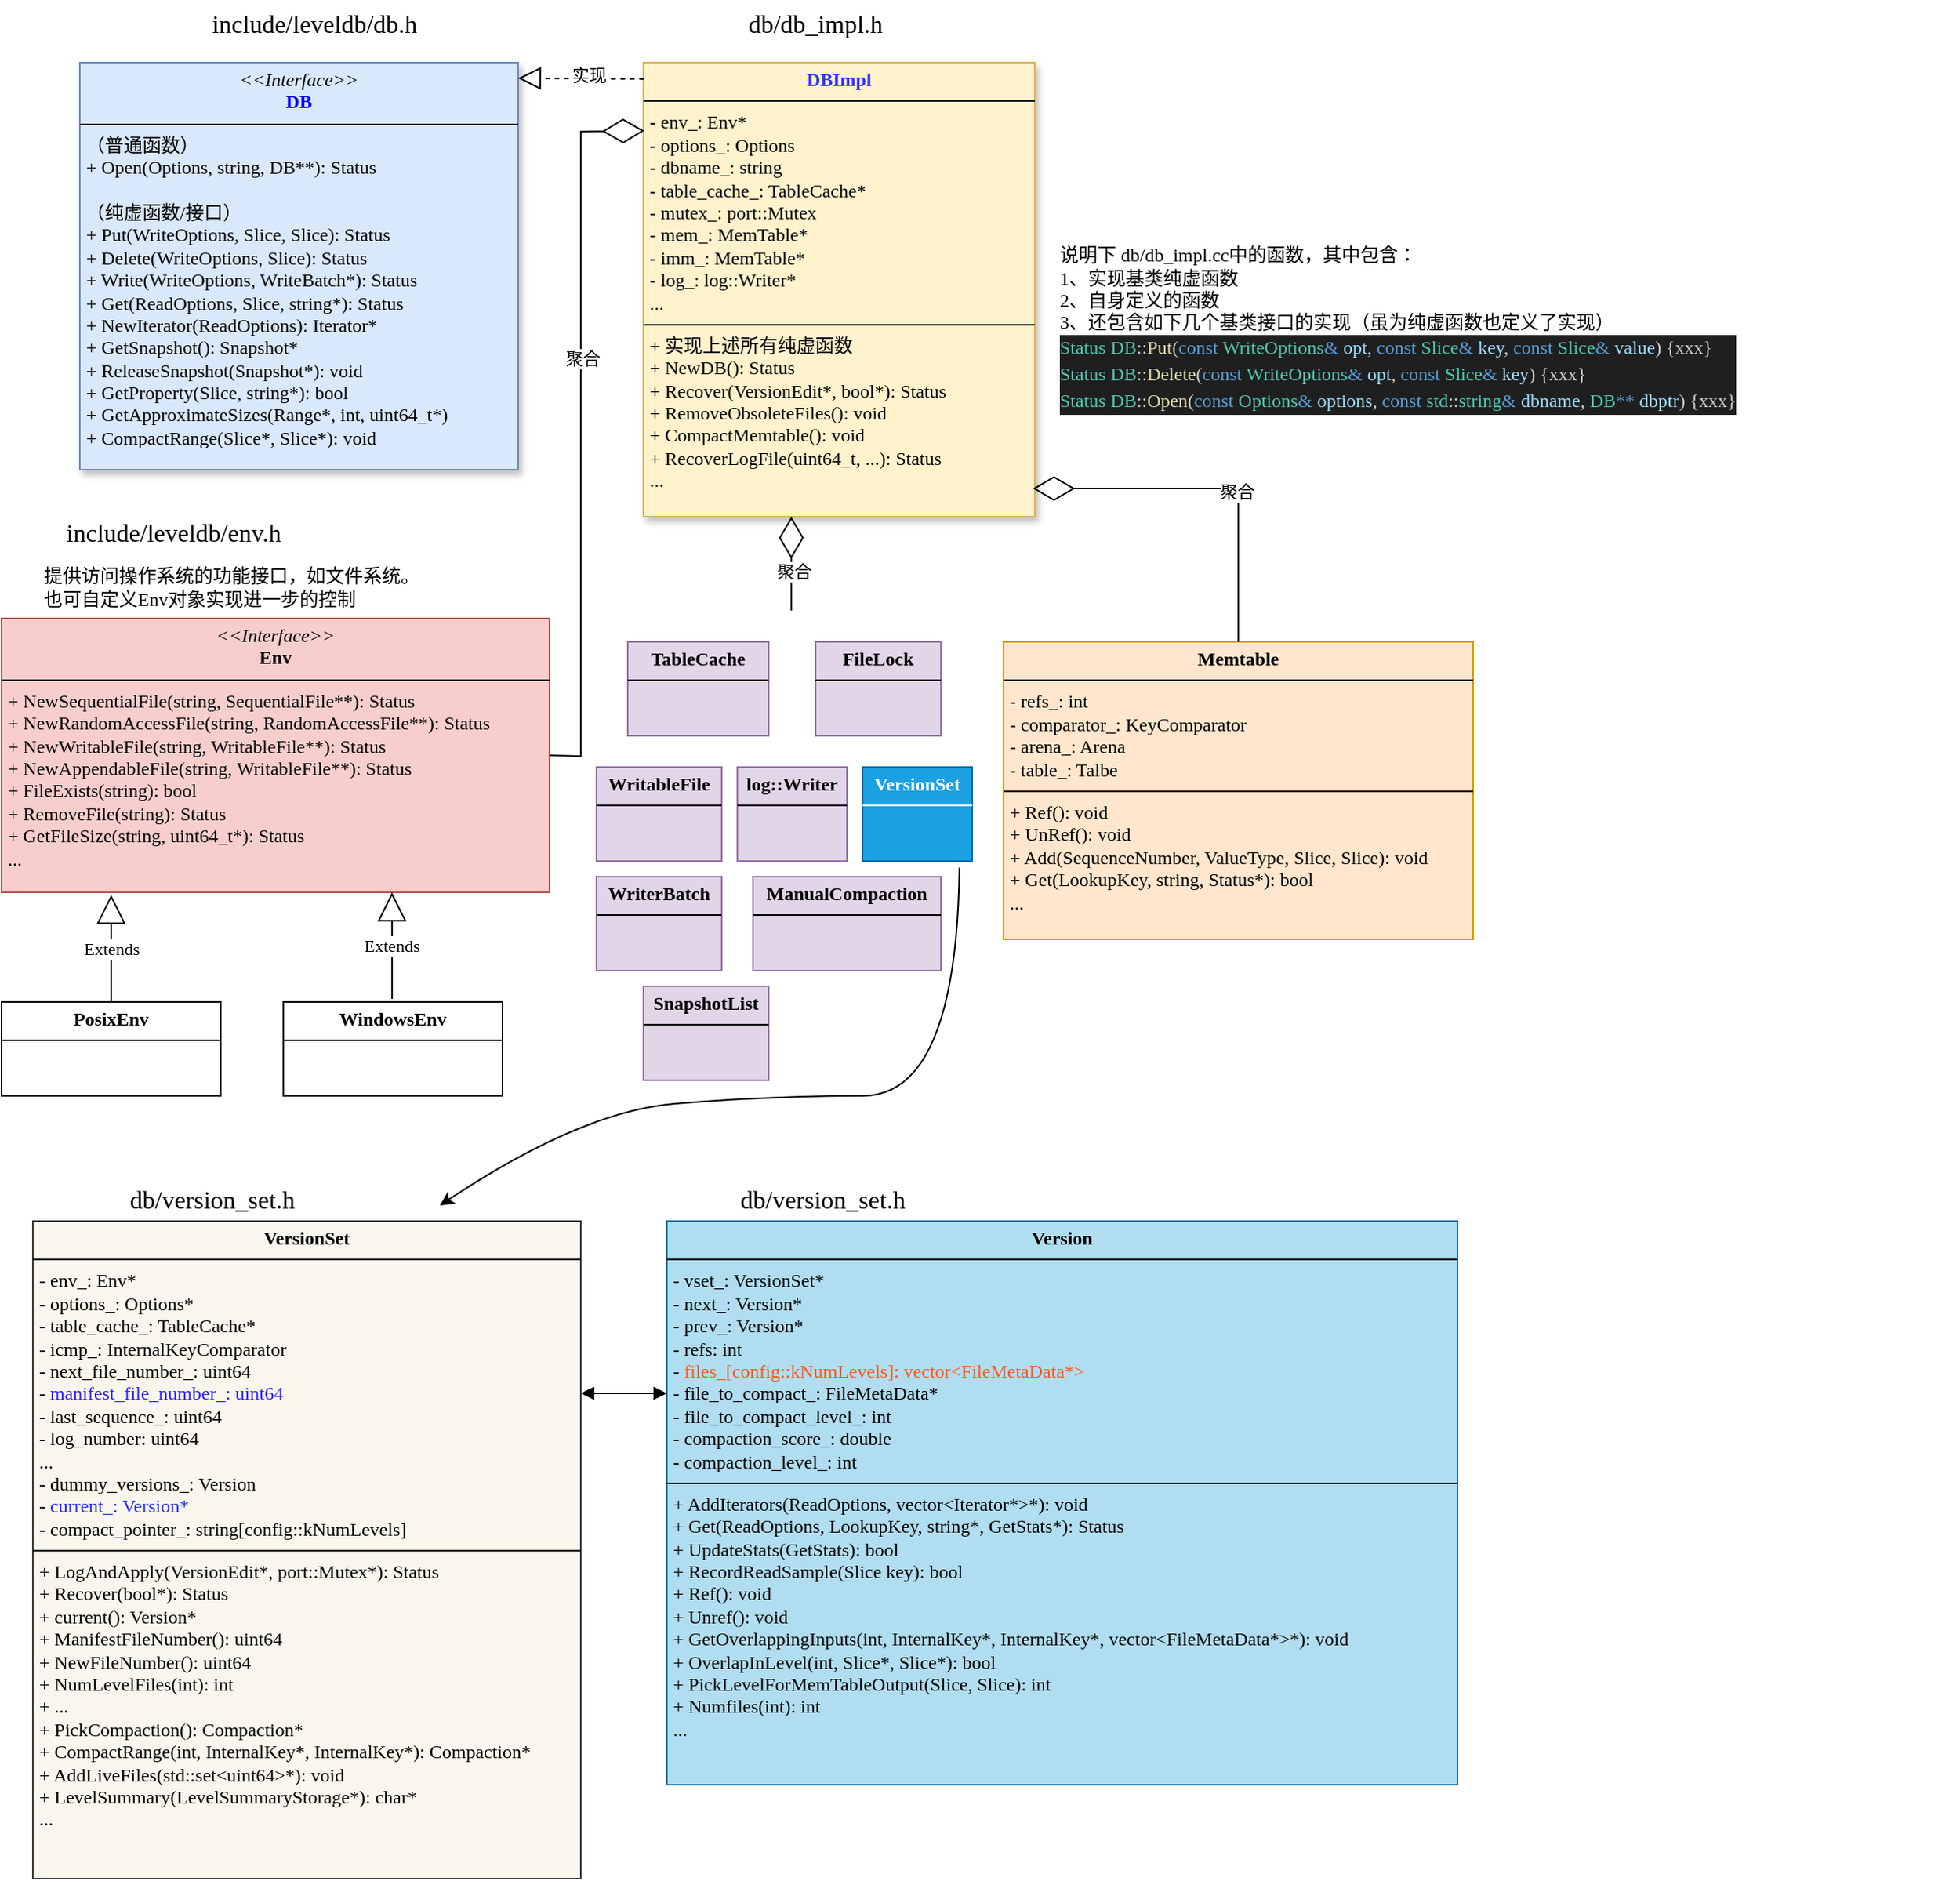 <mxfile version="21.1.2" type="device" pages="2">
  <diagram id="5ZruKXpPlvTqBJEBqCR5" name="类图">
    <mxGraphModel dx="993" dy="626" grid="1" gridSize="10" guides="1" tooltips="1" connect="1" arrows="1" fold="1" page="1" pageScale="1" pageWidth="827" pageHeight="1169" math="0" shadow="0">
      <root>
        <mxCell id="0" />
        <mxCell id="1" parent="0" />
        <mxCell id="ZAFrgoKh-T77m-U7ydel-9" value="&lt;p style=&quot;margin: 4px 0px 0px; text-align: center; line-height: 120%;&quot;&gt;&lt;i&gt;&amp;lt;&amp;lt;Interface&amp;gt;&amp;gt;&lt;/i&gt;&lt;br&gt;&lt;b&gt;&lt;font color=&quot;#0000ff&quot;&gt;DB&lt;/font&gt;&lt;/b&gt;&lt;/p&gt;&lt;hr style=&quot;border-style: solid; line-height: 120%;&quot; size=&quot;1&quot;&gt;&lt;p style=&quot;margin: 0px 0px 0px 4px; line-height: 120%;&quot;&gt;&lt;/p&gt;&lt;p style=&quot;margin: 0px 0px 0px 4px; line-height: 120%;&quot;&gt;（普通函数）&lt;/p&gt;&lt;p style=&quot;margin: 0px 0px 0px 4px; line-height: 120%;&quot;&gt;+ Open(Options, string, DB**): Status&lt;br&gt;&lt;br&gt;&lt;/p&gt;&lt;p style=&quot;margin: 0px 0px 0px 4px; line-height: 120%;&quot;&gt;（纯虚函数/接口）&lt;/p&gt;&lt;p style=&quot;margin: 0px 0px 0px 4px; line-height: 120%;&quot;&gt;+ Put(WriteOptions, Slice, Slice): Status&lt;/p&gt;&lt;p style=&quot;margin: 0px 0px 0px 4px; line-height: 120%;&quot;&gt;+ Delete(WriteOptions, Slice): Status&lt;/p&gt;&lt;p style=&quot;margin: 0px 0px 0px 4px; line-height: 120%;&quot;&gt;+ Write(WriteOptions, WriteBatch*): Status&lt;/p&gt;&lt;p style=&quot;margin: 0px 0px 0px 4px; line-height: 120%;&quot;&gt;+ Get(ReadOptions, Slice, string*): Status&lt;/p&gt;&lt;p style=&quot;margin: 0px 0px 0px 4px; line-height: 120%;&quot;&gt;+ NewIterator(ReadOptions): Iterator*&lt;/p&gt;&lt;p style=&quot;margin: 0px 0px 0px 4px; line-height: 120%;&quot;&gt;+ GetSnapshot(): Snapshot*&lt;/p&gt;&lt;p style=&quot;margin: 0px 0px 0px 4px; line-height: 120%;&quot;&gt;+ ReleaseSnapshot(Snapshot*): void&lt;/p&gt;&lt;p style=&quot;margin: 0px 0px 0px 4px; line-height: 120%;&quot;&gt;+ GetProperty(Slice, string*): bool&lt;/p&gt;&lt;p style=&quot;margin: 0px 0px 0px 4px; line-height: 120%;&quot;&gt;+ GetApproximateSizes(Range*, int, uint64_t*)&lt;/p&gt;&lt;p style=&quot;margin: 0px 0px 0px 4px; line-height: 120%;&quot;&gt;+ CompactRange(Slice*, Slice*): void&lt;/p&gt;&lt;p style=&quot;margin: 0px 0px 0px 4px; line-height: 120%;&quot;&gt;&lt;br&gt;&lt;/p&gt;" style="verticalAlign=top;align=left;overflow=fill;html=1;hachureGap=4;fontFamily=Comic Sans MS;fillColor=#dae8fc;strokeColor=#6c8ebf;rounded=0;glass=0;shadow=1;labelBackgroundColor=none;labelBorderColor=none;whiteSpace=wrap;spacingTop=0;spacingBottom=0;" parent="1" vertex="1">
          <mxGeometry x="130" y="90" width="280" height="260" as="geometry" />
        </mxCell>
        <mxCell id="ZAFrgoKh-T77m-U7ydel-17" value="include/leveldb/db.h" style="text;strokeColor=none;align=center;fillColor=none;html=1;verticalAlign=middle;whiteSpace=wrap;rounded=0;fontSize=16;fontFamily=Comic Sans MS;" parent="1" vertex="1">
          <mxGeometry x="190" y="50" width="180" height="30" as="geometry" />
        </mxCell>
        <mxCell id="ZAFrgoKh-T77m-U7ydel-22" value="&lt;p style=&quot;margin:0px;margin-top:4px;text-align:center;&quot;&gt;&lt;b&gt;&lt;font color=&quot;#3333ff&quot;&gt;DBImpl&lt;/font&gt;&lt;/b&gt;&lt;/p&gt;&lt;hr style=&quot;border-style:solid;&quot; size=&quot;1&quot;&gt;&lt;p style=&quot;margin:0px;margin-left:4px;&quot;&gt;- env_: Env*&lt;/p&gt;&lt;p style=&quot;margin:0px;margin-left:4px;&quot;&gt;- options_: Options&lt;br&gt;&lt;/p&gt;&lt;p style=&quot;margin:0px;margin-left:4px;&quot;&gt;- dbname_: string&lt;/p&gt;&lt;p style=&quot;margin:0px;margin-left:4px;&quot;&gt;- table_cache_: TableCache*&lt;/p&gt;&lt;p style=&quot;margin:0px;margin-left:4px;&quot;&gt;- mutex_: port::Mutex&lt;/p&gt;&lt;p style=&quot;margin:0px;margin-left:4px;&quot;&gt;- mem_: MemTable*&lt;/p&gt;&lt;p style=&quot;margin:0px;margin-left:4px;&quot;&gt;- imm_: MemTable*&lt;/p&gt;&lt;p style=&quot;margin:0px;margin-left:4px;&quot;&gt;- log_: log::Writer*&lt;/p&gt;&lt;p style=&quot;margin:0px;margin-left:4px;&quot;&gt;...&lt;/p&gt;&lt;hr style=&quot;border-style:solid;&quot; size=&quot;1&quot;&gt;&lt;p style=&quot;margin:0px;margin-left:4px;&quot;&gt;+ 实现上述所有纯虚函数&lt;/p&gt;&lt;p style=&quot;margin:0px;margin-left:4px;&quot;&gt;+ NewDB(): Status&lt;/p&gt;&lt;p style=&quot;margin:0px;margin-left:4px;&quot;&gt;+ Recover(VersionEdit*, bool*): Status&lt;/p&gt;&lt;p style=&quot;margin:0px;margin-left:4px;&quot;&gt;+ RemoveObsoleteFiles(): void&lt;/p&gt;&lt;p style=&quot;margin:0px;margin-left:4px;&quot;&gt;+ CompactMemtable(): void&lt;/p&gt;&lt;p style=&quot;margin:0px;margin-left:4px;&quot;&gt;+ RecoverLogFile(uint64_t, ...): Status&lt;/p&gt;&lt;p style=&quot;margin:0px;margin-left:4px;&quot;&gt;...&lt;/p&gt;" style="verticalAlign=top;align=left;overflow=fill;html=1;whiteSpace=wrap;fontFamily=Comic Sans MS;fillColor=#fff2cc;strokeColor=#d6b656;shadow=1;gradientColor=none;" parent="1" vertex="1">
          <mxGeometry x="490" y="90" width="250" height="290" as="geometry" />
        </mxCell>
        <mxCell id="ZAFrgoKh-T77m-U7ydel-25" value="db/db_impl.h" style="text;strokeColor=none;align=center;fillColor=none;html=1;verticalAlign=middle;whiteSpace=wrap;rounded=0;fontSize=16;fontFamily=Comic Sans MS;" parent="1" vertex="1">
          <mxGeometry x="550" y="50" width="100" height="30" as="geometry" />
        </mxCell>
        <mxCell id="ZAFrgoKh-T77m-U7ydel-26" value="说明下 db/db_impl.cc中的函数，其中包含：&lt;div style=&quot;font-size: 12px;&quot;&gt;1、实现基类纯虚函数&lt;/div&gt;&lt;div style=&quot;font-size: 12px;&quot;&gt;2、自身定义的函数&lt;/div&gt;&lt;div style=&quot;font-size: 12px;&quot;&gt;3、还包含如下几个基类接口的实现（虽为纯虚函数也定义了实现）&lt;br style=&quot;font-size: 12px;&quot;&gt;&lt;div style=&quot;font-size: 12px;&quot;&gt;&lt;div style=&quot;color: rgb(204, 204, 204); background-color: rgb(31, 31, 31); font-size: 12px; line-height: 17px; white-space: pre;&quot;&gt;&lt;span style=&quot;color: rgb(78, 201, 176); font-size: 12px;&quot;&gt;Status&lt;/span&gt; &lt;span style=&quot;color: rgb(78, 201, 176); font-size: 12px;&quot;&gt;DB&lt;/span&gt;::&lt;span style=&quot;color: rgb(220, 220, 170); font-size: 12px;&quot;&gt;Put&lt;/span&gt;(&lt;span style=&quot;color: rgb(86, 156, 214); font-size: 12px;&quot;&gt;const&lt;/span&gt; &lt;span style=&quot;color: rgb(78, 201, 176); font-size: 12px;&quot;&gt;WriteOptions&lt;/span&gt;&lt;span style=&quot;color: rgb(86, 156, 214); font-size: 12px;&quot;&gt;&amp;amp;&lt;/span&gt; &lt;span style=&quot;color: rgb(156, 220, 254); font-size: 12px;&quot;&gt;opt&lt;/span&gt;, &lt;span style=&quot;color: rgb(86, 156, 214); font-size: 12px;&quot;&gt;const&lt;/span&gt; &lt;span style=&quot;color: rgb(78, 201, 176); font-size: 12px;&quot;&gt;Slice&lt;/span&gt;&lt;span style=&quot;color: rgb(86, 156, 214); font-size: 12px;&quot;&gt;&amp;amp;&lt;/span&gt; &lt;span style=&quot;color: rgb(156, 220, 254); font-size: 12px;&quot;&gt;key&lt;/span&gt;, &lt;span style=&quot;color: rgb(86, 156, 214); font-size: 12px;&quot;&gt;const&lt;/span&gt; &lt;span style=&quot;color: rgb(78, 201, 176); font-size: 12px;&quot;&gt;Slice&lt;/span&gt;&lt;span style=&quot;color: rgb(86, 156, 214); font-size: 12px;&quot;&gt;&amp;amp;&lt;/span&gt; &lt;span style=&quot;color: rgb(156, 220, 254); font-size: 12px;&quot;&gt;value&lt;/span&gt;) {xxx}&lt;/div&gt;&lt;/div&gt;&lt;div style=&quot;color: rgb(204, 204, 204); background-color: rgb(31, 31, 31); font-size: 12px; line-height: 17px; white-space: pre;&quot;&gt;&lt;div style=&quot;line-height: 17px; font-size: 12px;&quot;&gt;&lt;span style=&quot;color: rgb(78, 201, 176); font-size: 12px;&quot;&gt;Status&lt;/span&gt; &lt;span style=&quot;color: rgb(78, 201, 176); font-size: 12px;&quot;&gt;DB&lt;/span&gt;::&lt;span style=&quot;color: rgb(220, 220, 170); font-size: 12px;&quot;&gt;Delete&lt;/span&gt;(&lt;span style=&quot;color: rgb(86, 156, 214); font-size: 12px;&quot;&gt;const&lt;/span&gt; &lt;span style=&quot;color: rgb(78, 201, 176); font-size: 12px;&quot;&gt;WriteOptions&lt;/span&gt;&lt;span style=&quot;color: rgb(86, 156, 214); font-size: 12px;&quot;&gt;&amp;amp;&lt;/span&gt; &lt;span style=&quot;color: rgb(156, 220, 254); font-size: 12px;&quot;&gt;opt&lt;/span&gt;, &lt;span style=&quot;color: rgb(86, 156, 214); font-size: 12px;&quot;&gt;const&lt;/span&gt; &lt;span style=&quot;color: rgb(78, 201, 176); font-size: 12px;&quot;&gt;Slice&lt;/span&gt;&lt;span style=&quot;color: rgb(86, 156, 214); font-size: 12px;&quot;&gt;&amp;amp;&lt;/span&gt; &lt;span style=&quot;color: rgb(156, 220, 254); font-size: 12px;&quot;&gt;key&lt;/span&gt;) {xxx}&lt;/div&gt;&lt;div style=&quot;line-height: 17px; font-size: 12px;&quot;&gt;&lt;div style=&quot;line-height: 17px; font-size: 12px;&quot;&gt;&lt;div style=&quot;line-height: 17px; font-size: 12px;&quot;&gt;&lt;span style=&quot;color: rgb(78, 201, 176); font-size: 12px;&quot;&gt;Status&lt;/span&gt; &lt;span style=&quot;color: rgb(78, 201, 176); font-size: 12px;&quot;&gt;DB&lt;/span&gt;::&lt;span style=&quot;color: rgb(220, 220, 170); font-size: 12px;&quot;&gt;Open&lt;/span&gt;(&lt;span style=&quot;color: rgb(86, 156, 214); font-size: 12px;&quot;&gt;const&lt;/span&gt; &lt;span style=&quot;color: rgb(78, 201, 176); font-size: 12px;&quot;&gt;Options&lt;/span&gt;&lt;span style=&quot;color: rgb(86, 156, 214); font-size: 12px;&quot;&gt;&amp;amp;&lt;/span&gt; &lt;span style=&quot;color: rgb(156, 220, 254); font-size: 12px;&quot;&gt;options&lt;/span&gt;, &lt;span style=&quot;color: rgb(86, 156, 214); font-size: 12px;&quot;&gt;const&lt;/span&gt; &lt;span style=&quot;color: rgb(78, 201, 176); font-size: 12px;&quot;&gt;std&lt;/span&gt;::&lt;span style=&quot;color: rgb(78, 201, 176); font-size: 12px;&quot;&gt;string&lt;/span&gt;&lt;span style=&quot;color: rgb(86, 156, 214); font-size: 12px;&quot;&gt;&amp;amp;&lt;/span&gt; &lt;span style=&quot;color: rgb(156, 220, 254); font-size: 12px;&quot;&gt;dbname&lt;/span&gt;, &lt;span style=&quot;color: rgb(78, 201, 176); font-size: 12px;&quot;&gt;DB&lt;/span&gt;&lt;span style=&quot;color: rgb(86, 156, 214); font-size: 12px;&quot;&gt;**&lt;/span&gt; &lt;span style=&quot;color: rgb(156, 220, 254); font-size: 12px;&quot;&gt;dbptr&lt;/span&gt;) {xxx}&lt;/div&gt;&lt;/div&gt;&lt;/div&gt;&lt;/div&gt;&lt;/div&gt;" style="text;strokeColor=none;align=left;fillColor=none;html=1;verticalAlign=middle;whiteSpace=wrap;rounded=0;fontSize=12;fontFamily=Comic Sans MS;" parent="1" vertex="1">
          <mxGeometry x="754" y="170" width="576" height="180" as="geometry" />
        </mxCell>
        <mxCell id="ZAFrgoKh-T77m-U7ydel-28" value="" style="endArrow=block;dashed=1;endFill=0;endSize=12;html=1;rounded=0;fontSize=12;curved=1;exitX=0.001;exitY=0.036;exitDx=0;exitDy=0;exitPerimeter=0;fontFamily=Comic Sans MS;" parent="1" source="ZAFrgoKh-T77m-U7ydel-22" edge="1">
          <mxGeometry width="160" relative="1" as="geometry">
            <mxPoint x="490" y="220" as="sourcePoint" />
            <mxPoint x="410" y="100" as="targetPoint" />
          </mxGeometry>
        </mxCell>
        <mxCell id="ZAFrgoKh-T77m-U7ydel-55" value="实现" style="edgeLabel;html=1;align=center;verticalAlign=middle;resizable=0;points=[];fontFamily=Comic Sans MS;" parent="ZAFrgoKh-T77m-U7ydel-28" vertex="1" connectable="0">
          <mxGeometry x="-0.098" y="-2" relative="1" as="geometry">
            <mxPoint as="offset" />
          </mxGeometry>
        </mxCell>
        <mxCell id="ZAFrgoKh-T77m-U7ydel-30" value="提供访问操作系统的功能接口，如文件系统。&lt;div style=&quot;font-size: 12px;&quot;&gt;也可自定义Env对象实现进一步的控制&lt;/div&gt;" style="text;strokeColor=none;align=left;fillColor=none;html=1;verticalAlign=middle;whiteSpace=wrap;rounded=0;fontSize=12;fontFamily=Comic Sans MS;" parent="1" vertex="1">
          <mxGeometry x="105" y="405" width="330" height="40" as="geometry" />
        </mxCell>
        <mxCell id="ZAFrgoKh-T77m-U7ydel-31" value="&lt;p style=&quot;margin:0px;margin-top:4px;text-align:center;&quot;&gt;&lt;i&gt;&amp;lt;&amp;lt;Interface&amp;gt;&amp;gt;&lt;/i&gt;&lt;br&gt;&lt;b&gt;Env&lt;/b&gt;&lt;/p&gt;&lt;hr style=&quot;border-style:solid;&quot; size=&quot;1&quot;&gt;&lt;p style=&quot;margin:0px;margin-left:4px;&quot;&gt;&lt;span style=&quot;background-color: initial;&quot;&gt;+&amp;nbsp;&lt;/span&gt;&lt;span style=&quot;background-color: initial;&quot;&gt;NewSequentialFile&lt;/span&gt;&lt;span style=&quot;background-color: initial;&quot;&gt;(string, SequentialFile**): Status&lt;/span&gt;&lt;/p&gt;&lt;p style=&quot;margin:0px;margin-left:4px;&quot;&gt;+ NewRandomAccessFile(string, RandomAccessFile**): Status&lt;/p&gt;&lt;p style=&quot;margin:0px;margin-left:4px;&quot;&gt;+ NewWritableFile(string, WritableFile**): Status&lt;/p&gt;&lt;p style=&quot;margin:0px;margin-left:4px;&quot;&gt;+ NewAppendableFile&lt;span style=&quot;background-color: initial;&quot;&gt;(string, WritableFile**): Status&lt;/span&gt;&lt;/p&gt;&lt;p style=&quot;margin:0px;margin-left:4px;&quot;&gt;+ FileExists(string): bool&lt;/p&gt;&lt;p style=&quot;margin:0px;margin-left:4px;&quot;&gt;+ RemoveFile(string): Status&lt;/p&gt;&lt;p style=&quot;margin:0px;margin-left:4px;&quot;&gt;+ GetFileSize(string, uint64_t*): Status&lt;/p&gt;&lt;p style=&quot;margin:0px;margin-left:4px;&quot;&gt;...&lt;/p&gt;&lt;p style=&quot;margin:0px;margin-left:4px;&quot;&gt;&lt;br&gt;&lt;/p&gt;" style="verticalAlign=top;align=left;overflow=fill;html=1;whiteSpace=wrap;fillColor=#f8cecc;strokeColor=#b85450;fontFamily=Comic Sans MS;" parent="1" vertex="1">
          <mxGeometry x="80" y="445" width="350" height="175" as="geometry" />
        </mxCell>
        <mxCell id="ZAFrgoKh-T77m-U7ydel-43" value="&lt;p style=&quot;margin:0px;margin-top:4px;text-align:center;&quot;&gt;&lt;b&gt;PosixEnv&lt;/b&gt;&lt;/p&gt;&lt;hr size=&quot;1&quot; style=&quot;border-style:solid;&quot;&gt;&lt;div style=&quot;height:2px;&quot;&gt;&lt;/div&gt;" style="verticalAlign=top;align=left;overflow=fill;html=1;whiteSpace=wrap;fontFamily=Comic Sans MS;" parent="1" vertex="1">
          <mxGeometry x="80" y="690" width="140" height="60" as="geometry" />
        </mxCell>
        <mxCell id="ZAFrgoKh-T77m-U7ydel-44" value="&lt;p style=&quot;margin:0px;margin-top:4px;text-align:center;&quot;&gt;&lt;b&gt;WindowsEnv&lt;/b&gt;&lt;br&gt;&lt;/p&gt;&lt;hr size=&quot;1&quot; style=&quot;border-style:solid;&quot;&gt;&lt;div style=&quot;height:2px;&quot;&gt;&lt;/div&gt;" style="verticalAlign=top;align=left;overflow=fill;html=1;whiteSpace=wrap;fontFamily=Comic Sans MS;" parent="1" vertex="1">
          <mxGeometry x="260" y="690" width="140" height="60" as="geometry" />
        </mxCell>
        <mxCell id="ZAFrgoKh-T77m-U7ydel-45" value="Extends" style="endArrow=block;endSize=16;endFill=0;html=1;rounded=0;exitX=0.5;exitY=0;exitDx=0;exitDy=0;entryX=0.2;entryY=1.009;entryDx=0;entryDy=0;entryPerimeter=0;fontFamily=Comic Sans MS;" parent="1" source="ZAFrgoKh-T77m-U7ydel-43" target="ZAFrgoKh-T77m-U7ydel-31" edge="1">
          <mxGeometry width="160" relative="1" as="geometry">
            <mxPoint x="340" y="670" as="sourcePoint" />
            <mxPoint x="500" y="670" as="targetPoint" />
          </mxGeometry>
        </mxCell>
        <mxCell id="ZAFrgoKh-T77m-U7ydel-47" value="Extends" style="endArrow=block;endSize=16;endFill=0;html=1;rounded=0;exitX=0.5;exitY=0;exitDx=0;exitDy=0;entryX=0.2;entryY=1.009;entryDx=0;entryDy=0;entryPerimeter=0;fontFamily=Comic Sans MS;" parent="1" edge="1">
          <mxGeometry width="160" relative="1" as="geometry">
            <mxPoint x="329.41" y="688" as="sourcePoint" />
            <mxPoint x="329.41" y="620" as="targetPoint" />
          </mxGeometry>
        </mxCell>
        <mxCell id="ZAFrgoKh-T77m-U7ydel-53" value="" style="endArrow=diamondThin;endFill=0;endSize=24;html=1;rounded=0;exitX=1;exitY=0.5;exitDx=0;exitDy=0;entryX=0.002;entryY=0.15;entryDx=0;entryDy=0;entryPerimeter=0;fontFamily=Comic Sans MS;" parent="1" source="ZAFrgoKh-T77m-U7ydel-31" target="ZAFrgoKh-T77m-U7ydel-22" edge="1">
          <mxGeometry width="160" relative="1" as="geometry">
            <mxPoint x="350" y="360" as="sourcePoint" />
            <mxPoint x="480" y="170" as="targetPoint" />
            <Array as="points">
              <mxPoint x="450" y="533" />
              <mxPoint x="450" y="134" />
            </Array>
          </mxGeometry>
        </mxCell>
        <mxCell id="ZAFrgoKh-T77m-U7ydel-54" value="聚合" style="edgeLabel;html=1;align=center;verticalAlign=middle;resizable=0;points=[];fontFamily=Comic Sans MS;" parent="ZAFrgoKh-T77m-U7ydel-53" vertex="1" connectable="0">
          <mxGeometry x="0.195" y="-1" relative="1" as="geometry">
            <mxPoint as="offset" />
          </mxGeometry>
        </mxCell>
        <mxCell id="ZAFrgoKh-T77m-U7ydel-57" value="include/leveldb/env.h" style="text;strokeColor=none;align=center;fillColor=none;html=1;verticalAlign=middle;whiteSpace=wrap;rounded=0;fontSize=16;fontFamily=Comic Sans MS;" parent="1" vertex="1">
          <mxGeometry x="100" y="375" width="180" height="30" as="geometry" />
        </mxCell>
        <mxCell id="ZAFrgoKh-T77m-U7ydel-58" value="&lt;p style=&quot;margin:0px;margin-top:4px;text-align:center;&quot;&gt;&lt;span style=&quot;text-align: left;&quot;&gt;&lt;b&gt;TableCache&lt;/b&gt;&lt;/span&gt;&lt;br&gt;&lt;/p&gt;&lt;hr style=&quot;border-style:solid;&quot; size=&quot;1&quot;&gt;&lt;div style=&quot;height:2px;&quot;&gt;&lt;/div&gt;" style="verticalAlign=top;align=left;overflow=fill;html=1;whiteSpace=wrap;fillColor=#e1d5e7;strokeColor=#9673a6;fontFamily=Comic Sans MS;" parent="1" vertex="1">
          <mxGeometry x="480" y="460" width="90" height="60" as="geometry" />
        </mxCell>
        <mxCell id="ZAFrgoKh-T77m-U7ydel-60" value="&lt;p style=&quot;margin: 4px 0px 0px; text-align: center;&quot;&gt;&lt;span style=&quot;text-align: left;&quot;&gt;&lt;b&gt;Memtable&lt;/b&gt;&lt;/span&gt;&lt;/p&gt;&lt;hr style=&quot;border-style:solid;&quot; size=&quot;1&quot;&gt;&lt;p style=&quot;margin:0px;margin-left:4px;&quot;&gt;- refs_: int&lt;/p&gt;&lt;p style=&quot;margin:0px;margin-left:4px;&quot;&gt;- comparator_: KeyComparator&lt;/p&gt;&lt;p style=&quot;margin:0px;margin-left:4px;&quot;&gt;- arena_: Arena&lt;/p&gt;&lt;p style=&quot;margin:0px;margin-left:4px;&quot;&gt;- table_: Talbe&lt;/p&gt;&lt;hr style=&quot;border-style:solid;&quot; size=&quot;1&quot;&gt;&lt;p style=&quot;margin:0px;margin-left:4px;&quot;&gt;+ Ref(): void&lt;/p&gt;&lt;p style=&quot;margin:0px;margin-left:4px;&quot;&gt;+ UnRef(): void&lt;/p&gt;&lt;p style=&quot;margin:0px;margin-left:4px;&quot;&gt;+ Add(SequenceNumber, ValueType, Slice, Slice): void&lt;/p&gt;&lt;p style=&quot;margin:0px;margin-left:4px;&quot;&gt;+ Get(LookupKey, string, Status*): bool&lt;/p&gt;&lt;p style=&quot;margin:0px;margin-left:4px;&quot;&gt;...&lt;/p&gt;" style="verticalAlign=top;align=left;overflow=fill;html=1;whiteSpace=wrap;fillColor=#ffe6cc;strokeColor=#d79b00;fontFamily=Comic Sans MS;" parent="1" vertex="1">
          <mxGeometry x="720" y="460" width="300" height="190" as="geometry" />
        </mxCell>
        <mxCell id="ZAFrgoKh-T77m-U7ydel-61" value="" style="endArrow=diamondThin;endFill=0;endSize=24;html=1;rounded=0;fontFamily=Comic Sans MS;" parent="1" edge="1">
          <mxGeometry width="160" relative="1" as="geometry">
            <mxPoint x="584.5" y="440" as="sourcePoint" />
            <mxPoint x="584.5" y="380" as="targetPoint" />
          </mxGeometry>
        </mxCell>
        <mxCell id="ZAFrgoKh-T77m-U7ydel-64" value="聚合" style="edgeLabel;html=1;align=center;verticalAlign=middle;resizable=0;points=[];fontFamily=Comic Sans MS;" parent="ZAFrgoKh-T77m-U7ydel-61" vertex="1" connectable="0">
          <mxGeometry x="-0.186" y="-1" relative="1" as="geometry">
            <mxPoint y="-1" as="offset" />
          </mxGeometry>
        </mxCell>
        <mxCell id="ZAFrgoKh-T77m-U7ydel-62" value="" style="endArrow=diamondThin;endFill=0;endSize=24;html=1;rounded=0;entryX=0.995;entryY=0.938;entryDx=0;entryDy=0;entryPerimeter=0;exitX=0.5;exitY=0;exitDx=0;exitDy=0;fontFamily=Comic Sans MS;" parent="1" source="ZAFrgoKh-T77m-U7ydel-60" target="ZAFrgoKh-T77m-U7ydel-22" edge="1">
          <mxGeometry width="160" relative="1" as="geometry">
            <mxPoint x="710" y="460" as="sourcePoint" />
            <mxPoint x="710" y="380" as="targetPoint" />
            <Array as="points">
              <mxPoint x="870" y="362" />
            </Array>
          </mxGeometry>
        </mxCell>
        <mxCell id="ZAFrgoKh-T77m-U7ydel-63" value="聚合" style="edgeLabel;html=1;align=center;verticalAlign=middle;resizable=0;points=[];fontFamily=Comic Sans MS;" parent="ZAFrgoKh-T77m-U7ydel-62" vertex="1" connectable="0">
          <mxGeometry x="-0.172" y="1" relative="1" as="geometry">
            <mxPoint y="-1" as="offset" />
          </mxGeometry>
        </mxCell>
        <mxCell id="ZAFrgoKh-T77m-U7ydel-65" value="&lt;p style=&quot;margin:0px;margin-top:4px;text-align:center;&quot;&gt;&lt;b&gt;FileLock&lt;/b&gt;&lt;/p&gt;&lt;hr style=&quot;border-style:solid;&quot; size=&quot;1&quot;&gt;&lt;div style=&quot;height:2px;&quot;&gt;&lt;/div&gt;" style="verticalAlign=top;align=left;overflow=fill;html=1;whiteSpace=wrap;fillColor=#e1d5e7;strokeColor=#9673a6;fontFamily=Comic Sans MS;" parent="1" vertex="1">
          <mxGeometry x="600" y="460" width="80" height="60" as="geometry" />
        </mxCell>
        <mxCell id="ZAFrgoKh-T77m-U7ydel-66" value="&lt;p style=&quot;margin:0px;margin-top:4px;text-align:center;&quot;&gt;&lt;b&gt;WritableFile&lt;/b&gt;&lt;br&gt;&lt;/p&gt;&lt;hr style=&quot;border-style:solid;&quot; size=&quot;1&quot;&gt;&lt;div style=&quot;height:2px;&quot;&gt;&lt;/div&gt;" style="verticalAlign=top;align=left;overflow=fill;html=1;whiteSpace=wrap;fillColor=#e1d5e7;strokeColor=#9673a6;fontFamily=Comic Sans MS;" parent="1" vertex="1">
          <mxGeometry x="460" y="540" width="80" height="60" as="geometry" />
        </mxCell>
        <mxCell id="ZAFrgoKh-T77m-U7ydel-67" value="&lt;p style=&quot;margin:0px;margin-top:4px;text-align:center;&quot;&gt;&lt;b&gt;SnapshotList&lt;/b&gt;&lt;/p&gt;&lt;hr style=&quot;border-style:solid;&quot; size=&quot;1&quot;&gt;&lt;div style=&quot;height:2px;&quot;&gt;&lt;/div&gt;" style="verticalAlign=top;align=left;overflow=fill;html=1;whiteSpace=wrap;fillColor=#e1d5e7;strokeColor=#9673a6;fontFamily=Comic Sans MS;" parent="1" vertex="1">
          <mxGeometry x="490" y="680" width="80" height="60" as="geometry" />
        </mxCell>
        <mxCell id="ZAFrgoKh-T77m-U7ydel-68" value="&lt;p style=&quot;margin:0px;margin-top:4px;text-align:center;&quot;&gt;&lt;b&gt;log::Writer&lt;/b&gt;&lt;br&gt;&lt;/p&gt;&lt;hr style=&quot;border-style:solid;&quot; size=&quot;1&quot;&gt;&lt;div style=&quot;height:2px;&quot;&gt;&lt;/div&gt;" style="verticalAlign=top;align=left;overflow=fill;html=1;whiteSpace=wrap;fillColor=#e1d5e7;strokeColor=#9673a6;fontFamily=Comic Sans MS;" parent="1" vertex="1">
          <mxGeometry x="550" y="540" width="70" height="60" as="geometry" />
        </mxCell>
        <mxCell id="ZAFrgoKh-T77m-U7ydel-69" value="&lt;p style=&quot;margin:0px;margin-top:4px;text-align:center;&quot;&gt;&lt;b&gt;WriterBatch&lt;/b&gt;&lt;br&gt;&lt;/p&gt;&lt;hr style=&quot;border-style:solid;&quot; size=&quot;1&quot;&gt;&lt;div style=&quot;height:2px;&quot;&gt;&lt;/div&gt;" style="verticalAlign=top;align=left;overflow=fill;html=1;whiteSpace=wrap;fillColor=#e1d5e7;strokeColor=#9673a6;fontFamily=Comic Sans MS;" parent="1" vertex="1">
          <mxGeometry x="460" y="610" width="80" height="60" as="geometry" />
        </mxCell>
        <mxCell id="ZAFrgoKh-T77m-U7ydel-70" value="&lt;p style=&quot;margin:0px;margin-top:4px;text-align:center;&quot;&gt;&lt;b&gt;ManualCompaction&lt;/b&gt;&lt;br&gt;&lt;/p&gt;&lt;hr style=&quot;border-style:solid;&quot; size=&quot;1&quot;&gt;&lt;div style=&quot;height:2px;&quot;&gt;&lt;/div&gt;" style="verticalAlign=top;align=left;overflow=fill;html=1;whiteSpace=wrap;fillColor=#e1d5e7;strokeColor=#9673a6;fontFamily=Comic Sans MS;" parent="1" vertex="1">
          <mxGeometry x="560" y="610" width="120" height="60" as="geometry" />
        </mxCell>
        <mxCell id="ZAFrgoKh-T77m-U7ydel-71" value="&lt;p style=&quot;margin:0px;margin-top:4px;text-align:center;&quot;&gt;&lt;b&gt;VersionSet&lt;/b&gt;&lt;/p&gt;&lt;hr style=&quot;border-style:solid;&quot; size=&quot;1&quot;&gt;&lt;div style=&quot;height:2px;&quot;&gt;&lt;/div&gt;" style="verticalAlign=top;align=left;overflow=fill;html=1;whiteSpace=wrap;fillColor=#1ba1e2;strokeColor=#006EAF;fontFamily=Comic Sans MS;fontColor=#ffffff;" parent="1" vertex="1">
          <mxGeometry x="630" y="540" width="70" height="60" as="geometry" />
        </mxCell>
        <mxCell id="gkVjsFYCQqzJ9_Tw2jVr-1" value="&lt;p style=&quot;margin:0px;margin-top:4px;text-align:center;&quot;&gt;&lt;b&gt;VersionSet&lt;/b&gt;&lt;/p&gt;&lt;hr style=&quot;border-style:solid;&quot; size=&quot;1&quot;&gt;&lt;p style=&quot;margin:0px;margin-left:4px;&quot;&gt;- env_: Env*&lt;/p&gt;&lt;p style=&quot;margin:0px;margin-left:4px;&quot;&gt;- options_: Options*&lt;/p&gt;&lt;p style=&quot;margin:0px;margin-left:4px;&quot;&gt;- table_cache_: TableCache*&lt;/p&gt;&lt;p style=&quot;margin:0px;margin-left:4px;&quot;&gt;- icmp_: InternalKeyComparator&lt;/p&gt;&lt;p style=&quot;margin:0px;margin-left:4px;&quot;&gt;- next_file_number_: uint64&lt;br&gt;&lt;/p&gt;&lt;p style=&quot;margin:0px;margin-left:4px;&quot;&gt;- &lt;font color=&quot;#2e1fff&quot;&gt;manifest_file_number_: uint64&lt;/font&gt;&lt;/p&gt;&lt;p style=&quot;margin:0px;margin-left:4px;&quot;&gt;- last_sequence_: uint64&lt;/p&gt;&lt;p style=&quot;margin:0px;margin-left:4px;&quot;&gt;- log_number: uint64&lt;/p&gt;&lt;p style=&quot;margin:0px;margin-left:4px;&quot;&gt;...&lt;/p&gt;&lt;p style=&quot;margin:0px;margin-left:4px;&quot;&gt;- dummy_versions_: Version&lt;/p&gt;&lt;p style=&quot;margin:0px;margin-left:4px;&quot;&gt;- &lt;font color=&quot;#262dff&quot;&gt;current_: Version*&lt;/font&gt;&lt;/p&gt;&lt;p style=&quot;margin:0px;margin-left:4px;&quot;&gt;- compact_pointer_: string[config::kNumLevels]&lt;/p&gt;&lt;hr style=&quot;border-style:solid;&quot; size=&quot;1&quot;&gt;&lt;p style=&quot;margin:0px;margin-left:4px;&quot;&gt;+ LogAndApply(VersionEdit*, port::Mutex*): Status&lt;/p&gt;&lt;p style=&quot;margin:0px;margin-left:4px;&quot;&gt;+ Recover(bool*): Status&lt;/p&gt;&lt;p style=&quot;margin:0px;margin-left:4px;&quot;&gt;+ current(): Version*&lt;/p&gt;&lt;p style=&quot;margin:0px;margin-left:4px;&quot;&gt;+ ManifestFileNumber(): uint64&lt;/p&gt;&lt;p style=&quot;margin:0px;margin-left:4px;&quot;&gt;+ NewFileNumber(): uint64&lt;/p&gt;&lt;p style=&quot;margin:0px;margin-left:4px;&quot;&gt;+ NumLevelFiles(int): int&lt;/p&gt;&lt;p style=&quot;margin:0px;margin-left:4px;&quot;&gt;+ ...&lt;/p&gt;&lt;p style=&quot;margin:0px;margin-left:4px;&quot;&gt;+ PickCompaction(): Compaction*&lt;/p&gt;&lt;p style=&quot;margin:0px;margin-left:4px;&quot;&gt;+ CompactRange(int, InternalKey*, InternalKey*): Compaction*&lt;/p&gt;&lt;p style=&quot;margin:0px;margin-left:4px;&quot;&gt;+ AddLiveFiles(std::set&amp;lt;uint64&amp;gt;*): void&lt;/p&gt;&lt;p style=&quot;margin:0px;margin-left:4px;&quot;&gt;+ LevelSummary(LevelSummaryStorage*): char*&lt;/p&gt;&lt;p style=&quot;margin:0px;margin-left:4px;&quot;&gt;...&lt;/p&gt;" style="verticalAlign=top;align=left;overflow=fill;html=1;whiteSpace=wrap;fontFamily=Comic Sans MS;fillColor=#f9f7ed;strokeColor=#36393d;" parent="1" vertex="1">
          <mxGeometry x="100" y="830" width="350" height="420" as="geometry" />
        </mxCell>
        <mxCell id="gkVjsFYCQqzJ9_Tw2jVr-3" value="db/version_set.h" style="text;whiteSpace=wrap;fontFamily=Comic Sans MS;fontSize=16;" parent="1" vertex="1">
          <mxGeometry x="160" y="800" width="120" height="40" as="geometry" />
        </mxCell>
        <mxCell id="gkVjsFYCQqzJ9_Tw2jVr-8" value="db/version_set.h" style="text;whiteSpace=wrap;fontFamily=Comic Sans MS;fontSize=16;" parent="1" vertex="1">
          <mxGeometry x="550" y="800" width="120" height="40" as="geometry" />
        </mxCell>
        <mxCell id="gkVjsFYCQqzJ9_Tw2jVr-10" value="&lt;p style=&quot;margin:0px;margin-top:4px;text-align:center;&quot;&gt;&lt;b&gt;Version&lt;/b&gt;&lt;/p&gt;&lt;hr style=&quot;border-style:solid;&quot; size=&quot;1&quot;&gt;&lt;p style=&quot;margin:0px;margin-left:4px;&quot;&gt;- vset_: VersionSet*&lt;/p&gt;&lt;p style=&quot;margin:0px;margin-left:4px;&quot;&gt;- next_: Version*&lt;/p&gt;&lt;p style=&quot;margin:0px;margin-left:4px;&quot;&gt;- prev_: Version*&lt;/p&gt;&lt;p style=&quot;margin:0px;margin-left:4px;&quot;&gt;- refs: int&lt;/p&gt;&lt;p style=&quot;margin:0px;margin-left:4px;&quot;&gt;- &lt;font color=&quot;#ff5517&quot;&gt;files_[config::kNumLevels]: vector&amp;lt;FileMetaData*&amp;gt;&lt;/font&gt;&lt;/p&gt;&lt;p style=&quot;margin:0px;margin-left:4px;&quot;&gt;- file_to_compact_: FileMetaData*&lt;/p&gt;&lt;p style=&quot;margin:0px;margin-left:4px;&quot;&gt;- file_to_compact_level_: int&lt;/p&gt;&lt;p style=&quot;margin:0px;margin-left:4px;&quot;&gt;- compaction_score_: double&lt;/p&gt;&lt;p style=&quot;margin:0px;margin-left:4px;&quot;&gt;- compaction_level_: int&lt;/p&gt;&lt;hr style=&quot;border-style:solid;&quot; size=&quot;1&quot;&gt;&lt;p style=&quot;margin:0px;margin-left:4px;&quot;&gt;+ AddIterators(ReadOptions, vector&amp;lt;Iterator*&amp;gt;*): void&lt;/p&gt;&lt;p style=&quot;margin:0px;margin-left:4px;&quot;&gt;+ Get(ReadOptions, LookupKey, string*, GetStats*): Status&lt;/p&gt;&lt;p style=&quot;margin:0px;margin-left:4px;&quot;&gt;+ UpdateStats(GetStats): bool&lt;/p&gt;&lt;p style=&quot;margin:0px;margin-left:4px;&quot;&gt;+ RecordReadSample(Slice key): bool&lt;/p&gt;&lt;p style=&quot;margin:0px;margin-left:4px;&quot;&gt;+ Ref(): void&lt;/p&gt;&lt;p style=&quot;margin:0px;margin-left:4px;&quot;&gt;+ Unref(): void&lt;/p&gt;&lt;p style=&quot;margin:0px;margin-left:4px;&quot;&gt;+ GetOverlappingInputs(int, InternalKey*, InternalKey*, vector&amp;lt;FileMetaData*&amp;gt;*): void&lt;/p&gt;&lt;p style=&quot;margin:0px;margin-left:4px;&quot;&gt;+ OverlapInLevel(int, Slice*, Slice*): bool&lt;/p&gt;&lt;p style=&quot;margin:0px;margin-left:4px;&quot;&gt;+ PickLevelForMemTableOutput(Slice, Slice): int&lt;/p&gt;&lt;p style=&quot;margin:0px;margin-left:4px;&quot;&gt;+ Numfiles(int): int&lt;/p&gt;&lt;p style=&quot;margin:0px;margin-left:4px;&quot;&gt;...&lt;/p&gt;&lt;p style=&quot;margin:0px;margin-left:4px;&quot;&gt;&lt;br&gt;&lt;/p&gt;" style="verticalAlign=top;align=left;overflow=fill;html=1;whiteSpace=wrap;fontFamily=Comic Sans MS;fillColor=#b1ddf0;strokeColor=#10739e;" parent="1" vertex="1">
          <mxGeometry x="505" y="830" width="505" height="360" as="geometry" />
        </mxCell>
        <mxCell id="gkVjsFYCQqzJ9_Tw2jVr-11" value="" style="endArrow=block;startArrow=block;endFill=1;startFill=1;html=1;rounded=0;" parent="1" edge="1">
          <mxGeometry width="160" relative="1" as="geometry">
            <mxPoint x="450" y="940" as="sourcePoint" />
            <mxPoint x="505" y="940" as="targetPoint" />
          </mxGeometry>
        </mxCell>
        <mxCell id="gkVjsFYCQqzJ9_Tw2jVr-13" value="" style="curved=1;endArrow=classic;html=1;rounded=0;exitX=0.884;exitY=1.07;exitDx=0;exitDy=0;exitPerimeter=0;" parent="1" source="ZAFrgoKh-T77m-U7ydel-71" edge="1">
          <mxGeometry width="50" height="50" relative="1" as="geometry">
            <mxPoint x="440" y="770" as="sourcePoint" />
            <mxPoint x="360" y="820" as="targetPoint" />
            <Array as="points">
              <mxPoint x="690" y="750" />
              <mxPoint x="570" y="750" />
              <mxPoint x="450" y="760" />
            </Array>
          </mxGeometry>
        </mxCell>
      </root>
    </mxGraphModel>
  </diagram>
  <diagram id="bOViIQgHDir_F1Wbkapo" name="读流程">
    <mxGraphModel dx="794" dy="501" grid="1" gridSize="10" guides="1" tooltips="1" connect="1" arrows="1" fold="1" page="1" pageScale="1" pageWidth="827" pageHeight="1169" math="0" shadow="0">
      <root>
        <mxCell id="0" />
        <mxCell id="1" parent="0" />
        <mxCell id="rq3kuAwTwIvn0HxcFi1E-7" value="" style="edgeStyle=orthogonalEdgeStyle;rounded=0;orthogonalLoop=1;jettySize=auto;html=1;entryX=0.5;entryY=0;entryDx=0;entryDy=0;fontSize=12;fillColor=#dae8fc;strokeColor=#6c8ebf;shadow=0;" parent="1" source="rq3kuAwTwIvn0HxcFi1E-3" edge="1" target="LnYUmdWSm1-Cqhz2FIFq-7">
          <mxGeometry relative="1" as="geometry">
            <mxPoint x="350" y="140" as="targetPoint" />
          </mxGeometry>
        </mxCell>
        <mxCell id="rq3kuAwTwIvn0HxcFi1E-3" value="全局加锁&lt;br&gt;&lt;div style=&quot;color: rgb(204, 204, 204); background-color: rgb(31, 31, 31); font-family: Menlo, Monaco, &amp;quot;Courier New&amp;quot;, monospace; font-size: 11px; line-height: 17px;&quot;&gt;MutexLock l(&lt;span style=&quot;color: #d4d4d4;&quot;&gt;&amp;amp;&lt;/span&gt;mutex_);&lt;/div&gt;" style="whiteSpace=wrap;html=1;shadow=0;fillColor=#dae8fc;strokeColor=#6c8ebf;" parent="1" vertex="1">
          <mxGeometry x="270" y="50" width="160" height="60" as="geometry" />
        </mxCell>
        <mxCell id="JWHBPVoRQYxldGWFaLxb-2" value="Y" style="edgeStyle=orthogonalEdgeStyle;rounded=0;orthogonalLoop=1;jettySize=auto;html=1;fontSize=12;fillColor=#dae8fc;strokeColor=#6c8ebf;shadow=0;" edge="1" parent="1" source="LnYUmdWSm1-Cqhz2FIFq-7" target="JWHBPVoRQYxldGWFaLxb-1">
          <mxGeometry relative="1" as="geometry" />
        </mxCell>
        <mxCell id="JWHBPVoRQYxldGWFaLxb-4" value="" style="edgeStyle=orthogonalEdgeStyle;rounded=0;orthogonalLoop=1;jettySize=auto;html=1;fontSize=12;fillColor=#dae8fc;strokeColor=#6c8ebf;shadow=0;" edge="1" parent="1" source="LnYUmdWSm1-Cqhz2FIFq-7" target="JWHBPVoRQYxldGWFaLxb-3">
          <mxGeometry relative="1" as="geometry" />
        </mxCell>
        <mxCell id="JWHBPVoRQYxldGWFaLxb-9" value="N" style="edgeLabel;html=1;align=center;verticalAlign=middle;resizable=0;points=[];fontSize=12;fillColor=#dae8fc;strokeColor=#6c8ebf;shadow=0;" vertex="1" connectable="0" parent="JWHBPVoRQYxldGWFaLxb-4">
          <mxGeometry x="-0.467" y="-2" relative="1" as="geometry">
            <mxPoint as="offset" />
          </mxGeometry>
        </mxCell>
        <mxCell id="LnYUmdWSm1-Cqhz2FIFq-7" value="options中是否指定snapshot" style="rhombus;whiteSpace=wrap;html=1;fillColor=#dae8fc;strokeColor=#6c8ebf;shadow=0;" parent="1" vertex="1">
          <mxGeometry x="292.5" y="145" width="115" height="70" as="geometry" />
        </mxCell>
        <mxCell id="LnYUmdWSm1-Cqhz2FIFq-8" value="&lt;div style=&quot;color: rgb(204, 204, 204); background-color: rgb(31, 31, 31); font-family: Menlo, Monaco, &amp;quot;Courier New&amp;quot;, monospace; font-weight: normal; font-size: 11px; line-height: 17px;&quot;&gt;&lt;div&gt;&lt;span style=&quot;color: #4ec9b0;&quot;&gt;声明：&lt;/span&gt;&lt;/div&gt;&lt;div&gt;&lt;span style=&quot;color: #4ec9b0;&quot;&gt;Status&lt;/span&gt;&lt;span style=&quot;color: #cccccc;&quot;&gt; &lt;/span&gt;&lt;span style=&quot;color: #4ec9b0;&quot;&gt;DBImpl&lt;/span&gt;&lt;span style=&quot;color: #cccccc;&quot;&gt;::&lt;/span&gt;&lt;span style=&quot;color: #dcdcaa;&quot;&gt;Get&lt;/span&gt;&lt;span style=&quot;color: #cccccc;&quot;&gt;(&lt;/span&gt;&lt;span style=&quot;color: #569cd6;&quot;&gt;const&lt;/span&gt;&lt;span style=&quot;color: #cccccc;&quot;&gt; &lt;/span&gt;&lt;span style=&quot;color: #4ec9b0;&quot;&gt;ReadOptions&lt;/span&gt;&lt;span style=&quot;color: #569cd6;&quot;&gt;&amp;amp;&lt;/span&gt;&lt;span style=&quot;color: #cccccc;&quot;&gt; &lt;/span&gt;&lt;span style=&quot;color: #9cdcfe;&quot;&gt;options&lt;/span&gt;&lt;span style=&quot;color: #cccccc;&quot;&gt;, &lt;/span&gt;&lt;span style=&quot;color: #569cd6;&quot;&gt;const&lt;/span&gt;&lt;span style=&quot;color: #cccccc;&quot;&gt; &lt;/span&gt;&lt;span style=&quot;color: #4ec9b0;&quot;&gt;Slice&lt;/span&gt;&lt;span style=&quot;color: #569cd6;&quot;&gt;&amp;amp;&lt;/span&gt;&lt;span style=&quot;color: #cccccc;&quot;&gt; &lt;/span&gt;&lt;span style=&quot;color: #9cdcfe;&quot;&gt;key&lt;/span&gt;&lt;span style=&quot;color: #cccccc;&quot;&gt;,&amp;nbsp;&lt;/span&gt;&lt;span style=&quot;color: rgb(78, 201, 176);&quot;&gt;std&lt;/span&gt;::&lt;span style=&quot;color: rgb(78, 201, 176);&quot;&gt;string&lt;/span&gt;&lt;span style=&quot;color: rgb(86, 156, 214);&quot;&gt;*&lt;/span&gt; &lt;span style=&quot;color: rgb(156, 220, 254);&quot;&gt;value&lt;/span&gt;)&lt;/div&gt;&lt;/div&gt;" style="text;whiteSpace=wrap;html=1;" parent="1" vertex="1">
          <mxGeometry x="180" width="580" height="40" as="geometry" />
        </mxCell>
        <mxCell id="JWHBPVoRQYxldGWFaLxb-21" style="edgeStyle=orthogonalEdgeStyle;rounded=0;orthogonalLoop=1;jettySize=auto;html=1;entryX=1;entryY=0.5;entryDx=0;entryDy=0;fontSize=12;fillColor=#dae8fc;strokeColor=#6c8ebf;shadow=0;" edge="1" parent="1" source="JWHBPVoRQYxldGWFaLxb-1">
          <mxGeometry relative="1" as="geometry">
            <mxPoint x="417.5" y="375" as="targetPoint" />
            <Array as="points">
              <mxPoint x="510" y="375" />
            </Array>
          </mxGeometry>
        </mxCell>
        <mxCell id="JWHBPVoRQYxldGWFaLxb-1" value="获取快照对应的seqnumber" style="whiteSpace=wrap;html=1;fillColor=#dae8fc;strokeColor=#6c8ebf;shadow=0;" vertex="1" parent="1">
          <mxGeometry x="450" y="150" width="120" height="60" as="geometry" />
        </mxCell>
        <mxCell id="JWHBPVoRQYxldGWFaLxb-7" value="" style="edgeStyle=orthogonalEdgeStyle;rounded=0;orthogonalLoop=1;jettySize=auto;html=1;fontSize=12;fillColor=#dae8fc;strokeColor=#6c8ebf;shadow=0;" edge="1" parent="1" source="JWHBPVoRQYxldGWFaLxb-3">
          <mxGeometry relative="1" as="geometry">
            <mxPoint x="350" y="350" as="targetPoint" />
          </mxGeometry>
        </mxCell>
        <mxCell id="JWHBPVoRQYxldGWFaLxb-3" value="获取当前VersionSet的最新seqnumber" style="whiteSpace=wrap;html=1;fillColor=#dae8fc;strokeColor=#6c8ebf;shadow=0;" vertex="1" parent="1">
          <mxGeometry x="290" y="253" width="120" height="60" as="geometry" />
        </mxCell>
        <mxCell id="JWHBPVoRQYxldGWFaLxb-14" style="edgeStyle=orthogonalEdgeStyle;rounded=0;orthogonalLoop=1;jettySize=auto;html=1;entryX=0.5;entryY=0;entryDx=0;entryDy=0;fontSize=12;fillColor=#dae8fc;strokeColor=#6c8ebf;shadow=0;" edge="1" parent="1" target="JWHBPVoRQYxldGWFaLxb-10">
          <mxGeometry relative="1" as="geometry">
            <mxPoint x="350" y="400" as="sourcePoint" />
          </mxGeometry>
        </mxCell>
        <mxCell id="JWHBPVoRQYxldGWFaLxb-16" value="" style="edgeStyle=orthogonalEdgeStyle;rounded=0;orthogonalLoop=1;jettySize=auto;html=1;fontSize=12;fillColor=#dae8fc;strokeColor=#6c8ebf;shadow=0;" edge="1" parent="1" source="JWHBPVoRQYxldGWFaLxb-10" target="JWHBPVoRQYxldGWFaLxb-12">
          <mxGeometry relative="1" as="geometry" />
        </mxCell>
        <mxCell id="JWHBPVoRQYxldGWFaLxb-10" value="根据key查找&lt;br&gt;&lt;font color=&quot;#2e1fff&quot;&gt;memtable&lt;/font&gt;" style="whiteSpace=wrap;html=1;fillColor=#dae8fc;strokeColor=#6c8ebf;shadow=0;" vertex="1" parent="1">
          <mxGeometry x="290" y="440" width="120" height="60" as="geometry" />
        </mxCell>
        <mxCell id="JWHBPVoRQYxldGWFaLxb-11" value="根据传入的key进行编码，&lt;br&gt;并组合上述seqnumber，&lt;br&gt;得到LookupKey用于查找" style="text;strokeColor=none;align=center;fillColor=none;html=1;verticalAlign=middle;whiteSpace=wrap;rounded=0;" vertex="1" parent="1">
          <mxGeometry x="132.5" y="460" width="160" height="30" as="geometry" />
        </mxCell>
        <mxCell id="JWHBPVoRQYxldGWFaLxb-19" style="edgeStyle=orthogonalEdgeStyle;rounded=0;orthogonalLoop=1;jettySize=auto;html=1;entryX=0.5;entryY=0;entryDx=0;entryDy=0;fontSize=12;fillColor=#dae8fc;strokeColor=#6c8ebf;shadow=0;" edge="1" parent="1" source="JWHBPVoRQYxldGWFaLxb-12" target="JWHBPVoRQYxldGWFaLxb-15">
          <mxGeometry relative="1" as="geometry">
            <Array as="points">
              <mxPoint x="503" y="530" />
              <mxPoint x="350" y="530" />
            </Array>
          </mxGeometry>
        </mxCell>
        <mxCell id="JWHBPVoRQYxldGWFaLxb-20" value="N" style="edgeLabel;html=1;align=center;verticalAlign=middle;resizable=0;points=[];fontSize=12;fillColor=#dae8fc;strokeColor=#6c8ebf;shadow=0;" vertex="1" connectable="0" parent="JWHBPVoRQYxldGWFaLxb-19">
          <mxGeometry x="-0.478" y="-1" relative="1" as="geometry">
            <mxPoint y="1" as="offset" />
          </mxGeometry>
        </mxCell>
        <mxCell id="JWHBPVoRQYxldGWFaLxb-37" style="edgeStyle=orthogonalEdgeStyle;rounded=0;orthogonalLoop=1;jettySize=auto;html=1;entryX=1;entryY=0.5;entryDx=0;entryDy=0;fontSize=12;fillColor=#dae8fc;strokeColor=#6c8ebf;shadow=0;" edge="1" parent="1" source="JWHBPVoRQYxldGWFaLxb-12" target="JWHBPVoRQYxldGWFaLxb-31">
          <mxGeometry relative="1" as="geometry">
            <mxPoint x="570" y="710" as="targetPoint" />
            <Array as="points">
              <mxPoint x="600" y="470" />
              <mxPoint x="600" y="780" />
            </Array>
          </mxGeometry>
        </mxCell>
        <mxCell id="JWHBPVoRQYxldGWFaLxb-39" value="Y" style="edgeLabel;html=1;align=center;verticalAlign=middle;resizable=0;points=[];fontSize=12;fillColor=#dae8fc;strokeColor=#6c8ebf;shadow=0;" vertex="1" connectable="0" parent="JWHBPVoRQYxldGWFaLxb-37">
          <mxGeometry x="-0.954" y="1" relative="1" as="geometry">
            <mxPoint x="1" as="offset" />
          </mxGeometry>
        </mxCell>
        <mxCell id="JWHBPVoRQYxldGWFaLxb-12" value="是否找到" style="rhombus;whiteSpace=wrap;html=1;fillColor=#dae8fc;strokeColor=#6c8ebf;shadow=0;" vertex="1" parent="1">
          <mxGeometry x="462.5" y="430" width="80" height="80" as="geometry" />
        </mxCell>
        <mxCell id="JWHBPVoRQYxldGWFaLxb-28" value="" style="edgeStyle=orthogonalEdgeStyle;rounded=0;orthogonalLoop=1;jettySize=auto;html=1;fontSize=12;fillColor=#dae8fc;strokeColor=#6c8ebf;shadow=0;" edge="1" parent="1" source="JWHBPVoRQYxldGWFaLxb-15" target="JWHBPVoRQYxldGWFaLxb-26">
          <mxGeometry relative="1" as="geometry" />
        </mxCell>
        <mxCell id="JWHBPVoRQYxldGWFaLxb-15" value="根据key查找&lt;br&gt;&lt;font color=&quot;#2e1fff&quot;&gt;immutable memtable&lt;/font&gt;" style="whiteSpace=wrap;html=1;fillColor=#dae8fc;strokeColor=#6c8ebf;shadow=0;" vertex="1" parent="1">
          <mxGeometry x="290" y="560" width="120" height="60" as="geometry" />
        </mxCell>
        <mxCell id="JWHBPVoRQYxldGWFaLxb-34" value="" style="edgeStyle=orthogonalEdgeStyle;rounded=0;orthogonalLoop=1;jettySize=auto;html=1;fontSize=12;fillColor=#dae8fc;strokeColor=#6c8ebf;shadow=0;" edge="1" parent="1" source="JWHBPVoRQYxldGWFaLxb-23" target="JWHBPVoRQYxldGWFaLxb-31">
          <mxGeometry relative="1" as="geometry" />
        </mxCell>
        <mxCell id="JWHBPVoRQYxldGWFaLxb-23" value="根据key查找&lt;br&gt;&lt;font color=&quot;#2e1fff&quot;&gt;current Version&lt;/font&gt;" style="whiteSpace=wrap;html=1;fillColor=#dae8fc;strokeColor=#6c8ebf;shadow=0;" vertex="1" parent="1">
          <mxGeometry x="290" y="660" width="120" height="60" as="geometry" />
        </mxCell>
        <mxCell id="JWHBPVoRQYxldGWFaLxb-50" style="edgeStyle=orthogonalEdgeStyle;rounded=0;orthogonalLoop=1;jettySize=auto;html=1;entryX=1;entryY=0.5;entryDx=0;entryDy=0;fontSize=12;fillColor=#dae8fc;strokeColor=#6c8ebf;shadow=0;" edge="1" parent="1" source="JWHBPVoRQYxldGWFaLxb-25" target="JWHBPVoRQYxldGWFaLxb-36">
          <mxGeometry relative="1" as="geometry">
            <mxPoint x="490" y="980" as="targetPoint" />
            <Array as="points">
              <mxPoint x="495" y="990" />
            </Array>
          </mxGeometry>
        </mxCell>
        <mxCell id="JWHBPVoRQYxldGWFaLxb-25" value="检查调度immutable table是否需要后台压缩（compaction）" style="whiteSpace=wrap;html=1;fillColor=#dae8fc;strokeColor=#6c8ebf;shadow=0;" vertex="1" parent="1">
          <mxGeometry x="435" y="850" width="120" height="60" as="geometry" />
        </mxCell>
        <mxCell id="JWHBPVoRQYxldGWFaLxb-29" style="edgeStyle=orthogonalEdgeStyle;rounded=0;orthogonalLoop=1;jettySize=auto;html=1;fontSize=12;fillColor=#dae8fc;strokeColor=#6c8ebf;shadow=0;" edge="1" parent="1" source="JWHBPVoRQYxldGWFaLxb-26" target="JWHBPVoRQYxldGWFaLxb-23">
          <mxGeometry relative="1" as="geometry">
            <Array as="points">
              <mxPoint x="503" y="640" />
              <mxPoint x="350" y="640" />
            </Array>
          </mxGeometry>
        </mxCell>
        <mxCell id="JWHBPVoRQYxldGWFaLxb-30" value="N" style="edgeLabel;html=1;align=center;verticalAlign=middle;resizable=0;points=[];fontSize=12;fillColor=#dae8fc;strokeColor=#6c8ebf;shadow=0;" vertex="1" connectable="0" parent="JWHBPVoRQYxldGWFaLxb-29">
          <mxGeometry x="-0.205" y="-1" relative="1" as="geometry">
            <mxPoint as="offset" />
          </mxGeometry>
        </mxCell>
        <mxCell id="JWHBPVoRQYxldGWFaLxb-41" style="edgeStyle=orthogonalEdgeStyle;rounded=0;orthogonalLoop=1;jettySize=auto;html=1;fontSize=12;fillColor=#dae8fc;strokeColor=#6c8ebf;shadow=0;" edge="1" parent="1" source="JWHBPVoRQYxldGWFaLxb-26">
          <mxGeometry relative="1" as="geometry">
            <mxPoint x="410" y="780" as="targetPoint" />
            <Array as="points">
              <mxPoint x="600" y="590" />
              <mxPoint x="600" y="780" />
            </Array>
          </mxGeometry>
        </mxCell>
        <mxCell id="JWHBPVoRQYxldGWFaLxb-42" value="Y" style="edgeLabel;html=1;align=center;verticalAlign=middle;resizable=0;points=[];fontSize=12;fillColor=#dae8fc;strokeColor=#6c8ebf;shadow=0;" vertex="1" connectable="0" parent="JWHBPVoRQYxldGWFaLxb-41">
          <mxGeometry x="-0.856" relative="1" as="geometry">
            <mxPoint as="offset" />
          </mxGeometry>
        </mxCell>
        <mxCell id="JWHBPVoRQYxldGWFaLxb-26" value="是否找到" style="rhombus;whiteSpace=wrap;html=1;fillColor=#dae8fc;strokeColor=#6c8ebf;shadow=0;" vertex="1" parent="1">
          <mxGeometry x="462.5" y="550" width="80" height="80" as="geometry" />
        </mxCell>
        <mxCell id="JWHBPVoRQYxldGWFaLxb-45" value="" style="edgeStyle=orthogonalEdgeStyle;rounded=0;orthogonalLoop=1;jettySize=auto;html=1;fontSize=12;fillColor=#dae8fc;strokeColor=#6c8ebf;shadow=0;" edge="1" parent="1" source="JWHBPVoRQYxldGWFaLxb-31" target="JWHBPVoRQYxldGWFaLxb-44">
          <mxGeometry relative="1" as="geometry" />
        </mxCell>
        <mxCell id="JWHBPVoRQYxldGWFaLxb-31" value="加锁&lt;br&gt;&lt;div style=&quot;color: rgb(204, 204, 204); background-color: rgb(31, 31, 31); font-family: Menlo, Monaco, &amp;quot;Courier New&amp;quot;, monospace; font-size: 11px; line-height: 17px;&quot;&gt;mutex_.&lt;span style=&quot;color: #dcdcaa;&quot;&gt;Lock&lt;/span&gt;();&lt;/div&gt;" style="whiteSpace=wrap;html=1;fillColor=#fff2cc;strokeColor=#d6b656;shadow=0;" vertex="1" parent="1">
          <mxGeometry x="290" y="750" width="120" height="60" as="geometry" />
        </mxCell>
        <mxCell id="JWHBPVoRQYxldGWFaLxb-32" value="先解锁全局锁&lt;br&gt;&lt;div style=&quot;color: rgb(204, 204, 204); background-color: rgb(31, 31, 31); font-family: Menlo, Monaco, &amp;quot;Courier New&amp;quot;, monospace; font-size: 11px; line-height: 17px;&quot;&gt;mutex_.&lt;span style=&quot;color: #dcdcaa;&quot;&gt;Unlock&lt;/span&gt;();&lt;/div&gt;" style="whiteSpace=wrap;html=1;fillColor=#fff2cc;strokeColor=#d6b656;shadow=0;" vertex="1" parent="1">
          <mxGeometry x="282.5" y="350" width="137.5" height="50" as="geometry" />
        </mxCell>
        <mxCell id="JWHBPVoRQYxldGWFaLxb-36" value="返回查询状态Status" style="rounded=1;whiteSpace=wrap;html=1;fillColor=#dae8fc;strokeColor=#6c8ebf;shadow=0;" vertex="1" parent="1">
          <mxGeometry x="290" y="961" width="120" height="60" as="geometry" />
        </mxCell>
        <mxCell id="JWHBPVoRQYxldGWFaLxb-46" value="N" style="edgeStyle=orthogonalEdgeStyle;rounded=0;orthogonalLoop=1;jettySize=auto;html=1;fontSize=12;fillColor=#dae8fc;strokeColor=#6c8ebf;shadow=0;" edge="1" parent="1" source="JWHBPVoRQYxldGWFaLxb-44" target="JWHBPVoRQYxldGWFaLxb-36">
          <mxGeometry relative="1" as="geometry" />
        </mxCell>
        <mxCell id="JWHBPVoRQYxldGWFaLxb-47" value="" style="edgeStyle=orthogonalEdgeStyle;rounded=0;orthogonalLoop=1;jettySize=auto;html=1;fontSize=12;fillColor=#dae8fc;strokeColor=#6c8ebf;shadow=0;" edge="1" parent="1" source="JWHBPVoRQYxldGWFaLxb-44" target="JWHBPVoRQYxldGWFaLxb-25">
          <mxGeometry relative="1" as="geometry" />
        </mxCell>
        <mxCell id="JWHBPVoRQYxldGWFaLxb-51" value="Y" style="edgeLabel;html=1;align=center;verticalAlign=middle;resizable=0;points=[];fontSize=12;fillColor=#dae8fc;strokeColor=#6c8ebf;shadow=0;" vertex="1" connectable="0" parent="JWHBPVoRQYxldGWFaLxb-47">
          <mxGeometry x="-0.15" y="4" relative="1" as="geometry">
            <mxPoint as="offset" />
          </mxGeometry>
        </mxCell>
        <mxCell id="JWHBPVoRQYxldGWFaLxb-44" value="若上面查找了current Version" style="rhombus;whiteSpace=wrap;html=1;fillColor=#dae8fc;strokeColor=#6c8ebf;shadow=0;labelBackgroundColor=none;" vertex="1" parent="1">
          <mxGeometry x="305" y="840" width="90" height="80" as="geometry" />
        </mxCell>
        <mxCell id="JWHBPVoRQYxldGWFaLxb-52" value="&lt;div style=&quot;color: rgb(204, 204, 204); background-color: rgb(31, 31, 31); font-family: Menlo, Monaco, &amp;quot;Courier New&amp;quot;, monospace; font-size: 11px; line-height: 17px;&quot;&gt;MaybeScheduleCompaction();&lt;/div&gt;" style="text;strokeColor=none;align=center;fillColor=none;html=1;verticalAlign=middle;whiteSpace=wrap;rounded=0;" vertex="1" parent="1">
          <mxGeometry x="490" y="820" width="60" height="30" as="geometry" />
        </mxCell>
        <mxCell id="JWHBPVoRQYxldGWFaLxb-53" value="查找前:&lt;br&gt;memtable、immutable memtable、current Version三者的引用计数+1" style="text;strokeColor=none;align=left;fillColor=none;html=1;verticalAlign=middle;whiteSpace=wrap;rounded=0;" vertex="1" parent="1">
          <mxGeometry x="80" y="313" width="202.5" height="50" as="geometry" />
        </mxCell>
        <mxCell id="JWHBPVoRQYxldGWFaLxb-54" value="查找后:&lt;br&gt;memtable、immutable memtable、current Version三者的引用计数-1" style="text;strokeColor=none;align=left;fillColor=none;html=1;verticalAlign=middle;whiteSpace=wrap;rounded=0;" vertex="1" parent="1">
          <mxGeometry x="90" y="950" width="202.5" height="50" as="geometry" />
        </mxCell>
      </root>
    </mxGraphModel>
  </diagram>
</mxfile>
